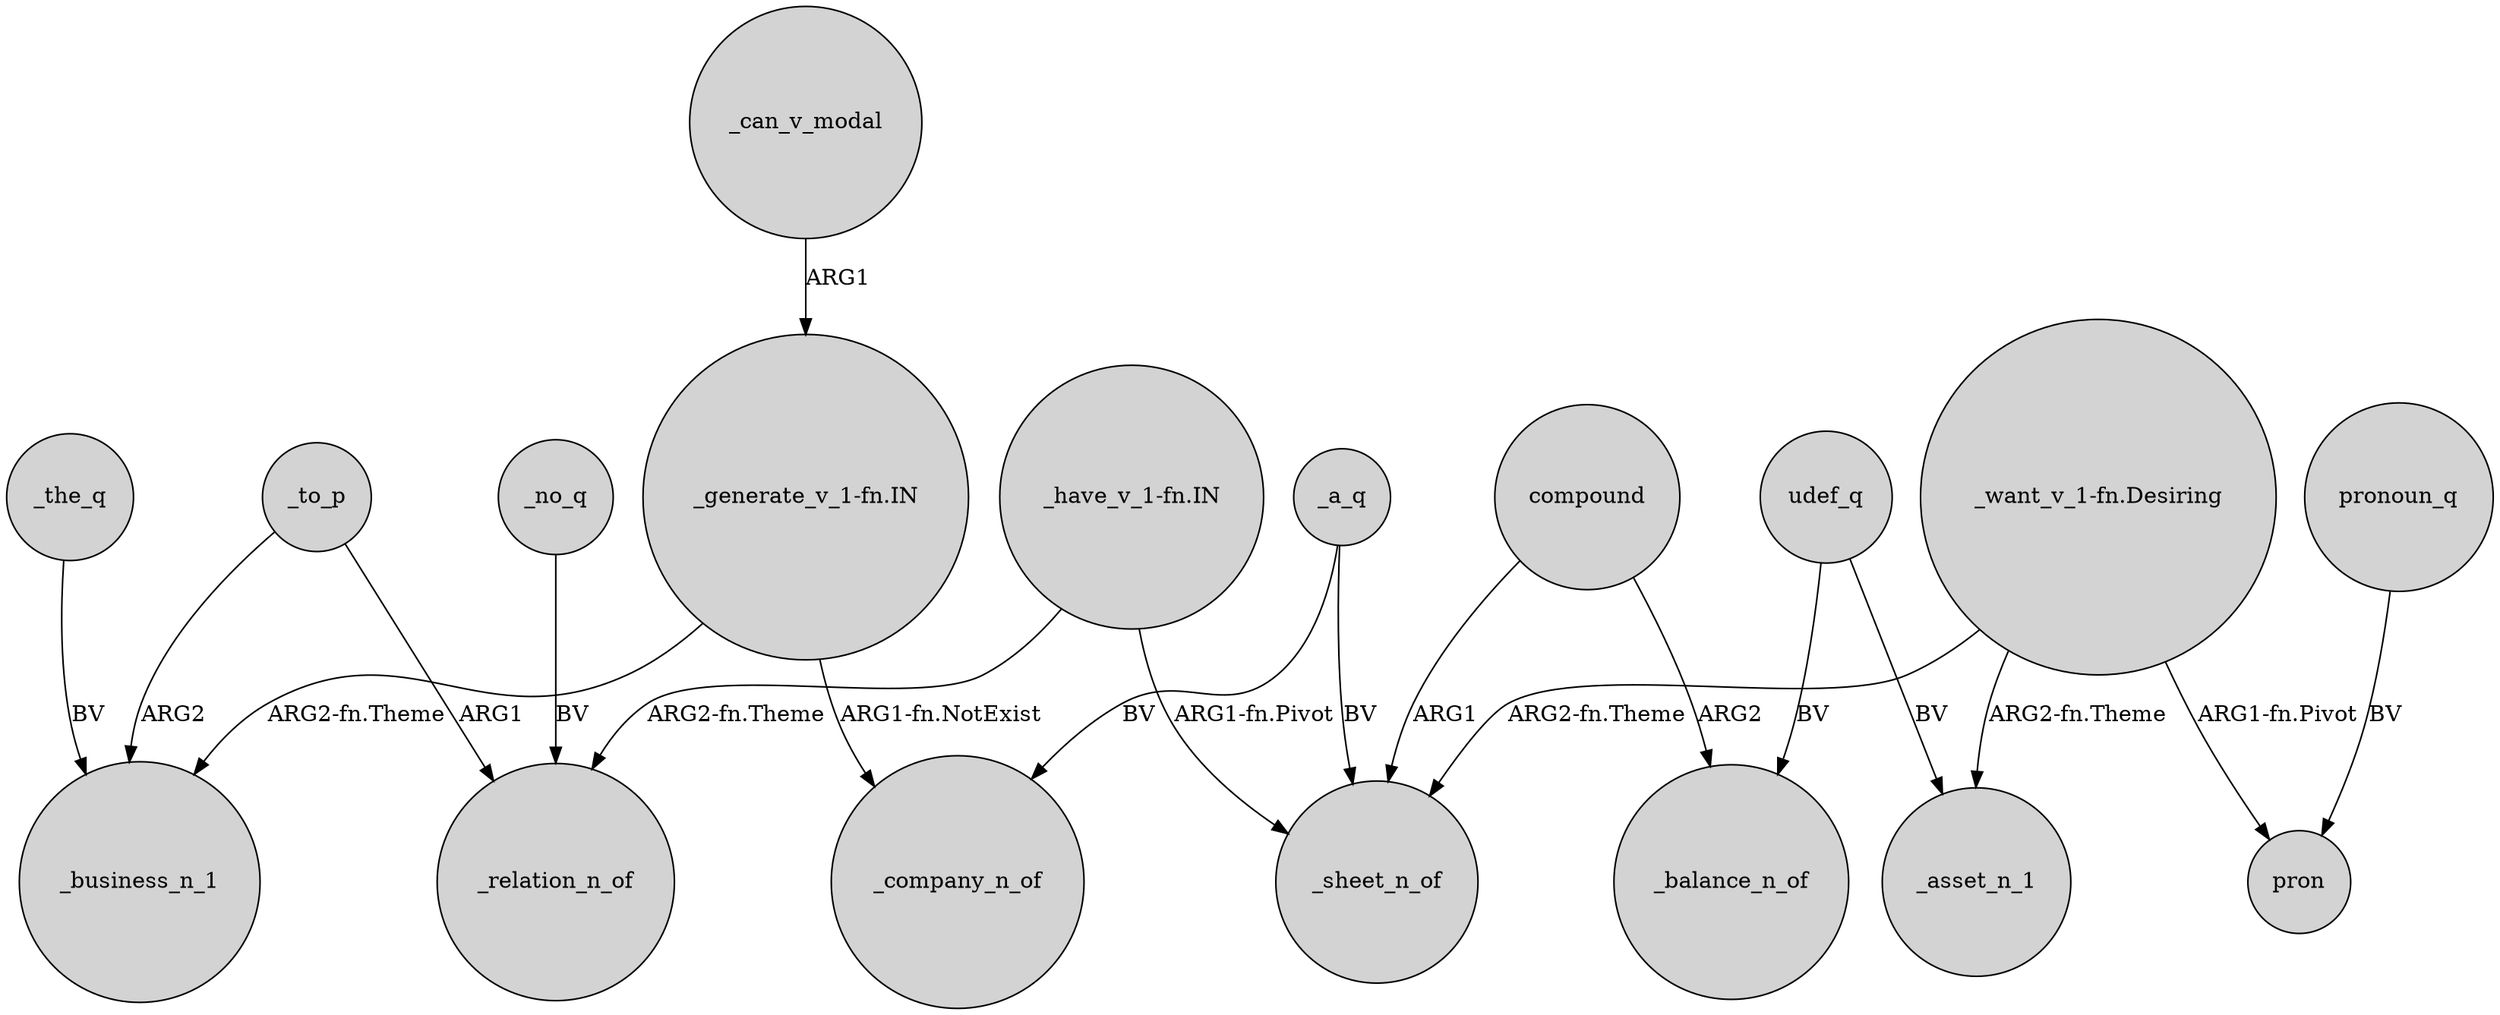 digraph {
	node [shape=circle style=filled]
	_the_q -> _business_n_1 [label=BV]
	"_have_v_1-fn.IN" -> _relation_n_of [label="ARG2-fn.Theme"]
	compound -> _sheet_n_of [label=ARG1]
	udef_q -> _balance_n_of [label=BV]
	_to_p -> _business_n_1 [label=ARG2]
	_to_p -> _relation_n_of [label=ARG1]
	"_want_v_1-fn.Desiring" -> pron [label="ARG1-fn.Pivot"]
	udef_q -> _asset_n_1 [label=BV]
	_a_q -> _sheet_n_of [label=BV]
	pronoun_q -> pron [label=BV]
	compound -> _balance_n_of [label=ARG2]
	"_have_v_1-fn.IN" -> _sheet_n_of [label="ARG1-fn.Pivot"]
	"_generate_v_1-fn.IN" -> _company_n_of [label="ARG1-fn.NotExist"]
	_a_q -> _company_n_of [label=BV]
	_no_q -> _relation_n_of [label=BV]
	"_generate_v_1-fn.IN" -> _business_n_1 [label="ARG2-fn.Theme"]
	_can_v_modal -> "_generate_v_1-fn.IN" [label=ARG1]
	"_want_v_1-fn.Desiring" -> _sheet_n_of [label="ARG2-fn.Theme"]
	"_want_v_1-fn.Desiring" -> _asset_n_1 [label="ARG2-fn.Theme"]
}
